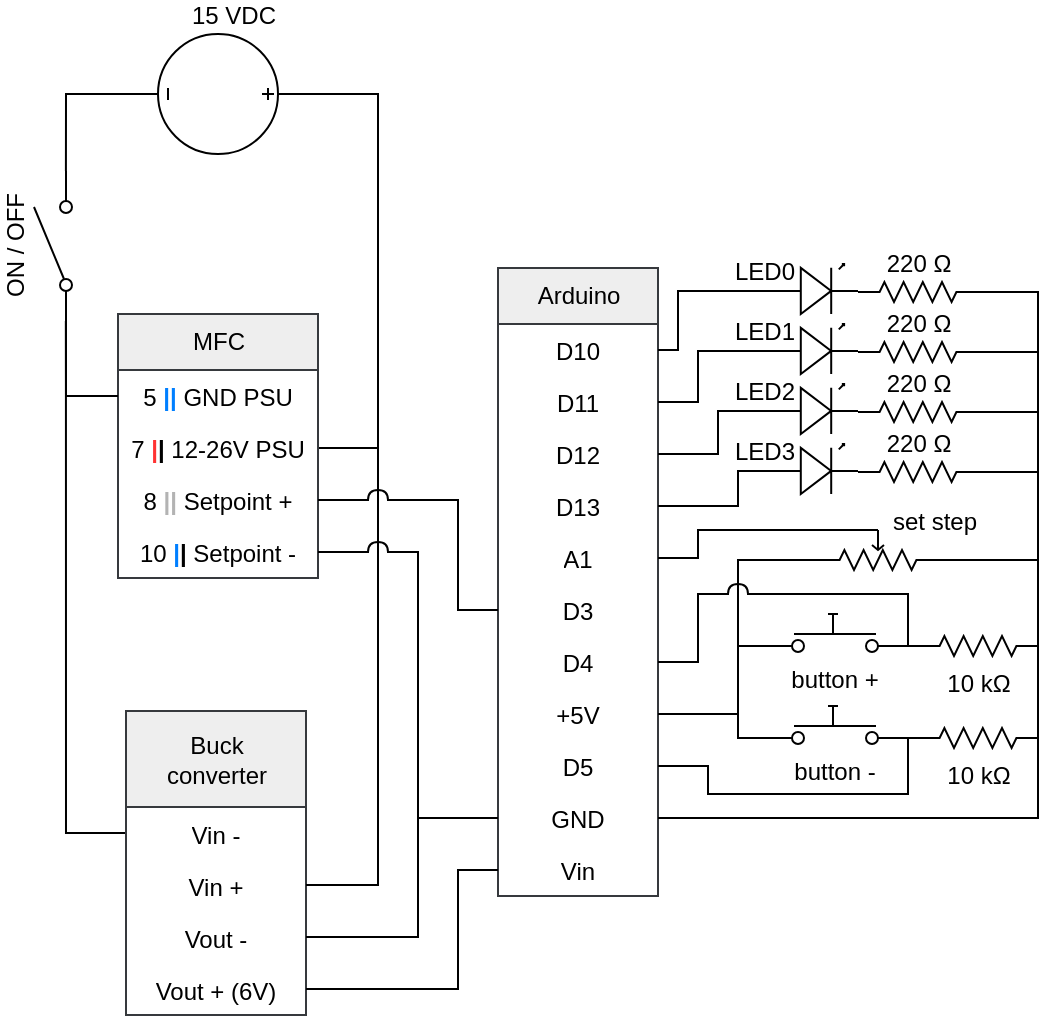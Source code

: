 <mxfile version="12.3.8" type="github" pages="1">
  <diagram id="BqVT6hTkGivtoPgYdE61" name="Page-1">
    <mxGraphModel dx="723" dy="418" grid="1" gridSize="10" guides="0" tooltips="1" connect="1" arrows="1" fold="1" page="1" pageScale="1" pageWidth="850" pageHeight="1100" math="0" shadow="0">
      <root>
        <mxCell id="0"/>
        <mxCell id="1" parent="0"/>
        <mxCell id="SCPqwIXGDRWPj_gMoPab-52" value="" style="shape=image;verticalLabelPosition=bottom;labelBackgroundColor=#ffffff;verticalAlign=top;aspect=fixed;imageAspect=0;image=https://proxy.duckduckgo.com/iu/?u=https%3A%2F%2Fd3s5r33r268y59.cloudfront.net%2F09812%2Fproducts%2Fthumbs%2F2015-01-21T07%3A08%3A34.230Z-arduino%2520nano.jpg.2560x2560_q85.jpg&amp;f=1;" parent="1" vertex="1">
          <mxGeometry x="320" y="428" width="80" height="59.81" as="geometry"/>
        </mxCell>
        <mxCell id="SCPqwIXGDRWPj_gMoPab-16" value="&lt;font face=&quot;Helvetica&quot;&gt;Arduino&lt;/font&gt;" style="swimlane;html=1;fontStyle=0;childLayout=stackLayout;horizontal=1;startSize=28;horizontalStack=0;resizeParent=1;resizeLast=0;collapsible=1;marginBottom=0;swimlaneFillColor=#ffffff;align=center;rounded=0;shadow=0;comic=0;labelBackgroundColor=none;strokeWidth=1;fontFamily=Verdana;fontSize=12;glass=0;fixDash=0;backgroundOutline=0;part=0;container=0;autosize=1;fillColor=#eeeeee;strokeColor=#36393d;" parent="1" vertex="1">
          <mxGeometry x="320" y="487" width="80" height="314" as="geometry">
            <mxRectangle x="160" y="74" width="130" height="26" as="alternateBounds"/>
          </mxGeometry>
        </mxCell>
        <mxCell id="fawrpUjnj7-Lio-ScgCo-8" value="D10" style="text;html=1;strokeColor=none;fillColor=none;spacingLeft=4;spacingRight=4;whiteSpace=wrap;overflow=hidden;rotatable=0;points=[[0,0.5],[1,0.5]];portConstraint=eastwest;align=center;" vertex="1" parent="SCPqwIXGDRWPj_gMoPab-16">
          <mxGeometry y="28" width="80" height="26" as="geometry"/>
        </mxCell>
        <mxCell id="fawrpUjnj7-Lio-ScgCo-7" value="D11" style="text;html=1;strokeColor=none;fillColor=none;spacingLeft=4;spacingRight=4;whiteSpace=wrap;overflow=hidden;rotatable=0;points=[[0,0.5],[1,0.5]];portConstraint=eastwest;align=center;" vertex="1" parent="SCPqwIXGDRWPj_gMoPab-16">
          <mxGeometry y="54" width="80" height="26" as="geometry"/>
        </mxCell>
        <mxCell id="fawrpUjnj7-Lio-ScgCo-6" value="D12" style="text;html=1;strokeColor=none;fillColor=none;spacingLeft=4;spacingRight=4;whiteSpace=wrap;overflow=hidden;rotatable=0;points=[[0,0.5],[1,0.5]];portConstraint=eastwest;align=center;" vertex="1" parent="SCPqwIXGDRWPj_gMoPab-16">
          <mxGeometry y="80" width="80" height="26" as="geometry"/>
        </mxCell>
        <mxCell id="fawrpUjnj7-Lio-ScgCo-5" value="D13" style="text;html=1;strokeColor=none;fillColor=none;spacingLeft=4;spacingRight=4;whiteSpace=wrap;overflow=hidden;rotatable=0;points=[[0,0.5],[1,0.5]];portConstraint=eastwest;align=center;" vertex="1" parent="SCPqwIXGDRWPj_gMoPab-16">
          <mxGeometry y="106" width="80" height="26" as="geometry"/>
        </mxCell>
        <mxCell id="SCPqwIXGDRWPj_gMoPab-19" value="A1" style="text;html=1;strokeColor=none;fillColor=none;spacingLeft=4;spacingRight=4;whiteSpace=wrap;overflow=hidden;rotatable=0;points=[[0,0.5],[1,0.5]];portConstraint=eastwest;align=center;" parent="SCPqwIXGDRWPj_gMoPab-16" vertex="1">
          <mxGeometry y="132" width="80" height="26" as="geometry"/>
        </mxCell>
        <mxCell id="SLRoOILE3uPo_ePLO9oY-159" value="D3" style="text;html=1;strokeColor=none;fillColor=none;spacingLeft=4;spacingRight=4;whiteSpace=wrap;overflow=hidden;rotatable=0;points=[[0,0.5],[1,0.5]];portConstraint=eastwest;align=center;" parent="SCPqwIXGDRWPj_gMoPab-16" vertex="1">
          <mxGeometry y="158" width="80" height="26" as="geometry"/>
        </mxCell>
        <mxCell id="SCPqwIXGDRWPj_gMoPab-20" value="D4" style="text;html=1;strokeColor=none;fillColor=none;spacingLeft=4;spacingRight=4;whiteSpace=wrap;overflow=hidden;rotatable=0;points=[[0,0.5],[1,0.5]];portConstraint=eastwest;align=center;" parent="SCPqwIXGDRWPj_gMoPab-16" vertex="1">
          <mxGeometry y="184" width="80" height="26" as="geometry"/>
        </mxCell>
        <mxCell id="SLRoOILE3uPo_ePLO9oY-148" value="+5V" style="text;html=1;strokeColor=none;fillColor=none;spacingLeft=4;spacingRight=4;whiteSpace=wrap;overflow=hidden;rotatable=0;points=[[0,0.5],[1,0.5]];portConstraint=eastwest;align=center;" parent="SCPqwIXGDRWPj_gMoPab-16" vertex="1">
          <mxGeometry y="210" width="80" height="26" as="geometry"/>
        </mxCell>
        <mxCell id="SCPqwIXGDRWPj_gMoPab-18" value="D5" style="text;html=1;strokeColor=none;fillColor=none;spacingLeft=4;spacingRight=4;whiteSpace=wrap;overflow=hidden;rotatable=0;points=[[0,0.5],[1,0.5]];portConstraint=eastwest;align=center;" parent="SCPqwIXGDRWPj_gMoPab-16" vertex="1">
          <mxGeometry y="236" width="80" height="26" as="geometry"/>
        </mxCell>
        <mxCell id="SCPqwIXGDRWPj_gMoPab-23" value="GND" style="text;html=1;strokeColor=none;fillColor=none;spacingLeft=4;spacingRight=4;whiteSpace=wrap;overflow=hidden;rotatable=0;points=[[0,0.5],[1,0.5]];portConstraint=eastwest;align=center;" parent="SCPqwIXGDRWPj_gMoPab-16" vertex="1">
          <mxGeometry y="262" width="80" height="26" as="geometry"/>
        </mxCell>
        <mxCell id="SCPqwIXGDRWPj_gMoPab-22" value="Vin" style="text;html=1;strokeColor=none;fillColor=none;spacingLeft=4;spacingRight=4;whiteSpace=wrap;overflow=hidden;rotatable=0;points=[[0,0.5],[1,0.5]];portConstraint=eastwest;align=center;" parent="SCPqwIXGDRWPj_gMoPab-16" vertex="1">
          <mxGeometry y="288" width="80" height="26" as="geometry"/>
        </mxCell>
        <mxCell id="SLRoOILE3uPo_ePLO9oY-115" style="edgeStyle=elbowEdgeStyle;rounded=0;orthogonalLoop=1;jettySize=auto;elbow=vertical;html=1;exitX=1;exitY=0.84;exitDx=0;exitDy=0;exitPerimeter=0;entryX=0;entryY=0.5;entryDx=0;entryDy=0;entryPerimeter=0;endArrow=none;endFill=0;" parent="1" source="gJxspR0wx9kIDRPY5j0o-5" target="gJxspR0wx9kIDRPY5j0o-11" edge="1">
          <mxGeometry relative="1" as="geometry"/>
        </mxCell>
        <mxCell id="gJxspR0wx9kIDRPY5j0o-5" value="button +" style="pointerEvents=1;verticalLabelPosition=bottom;shadow=0;dashed=0;align=center;html=1;verticalAlign=top;shape=mxgraph.electrical.electro-mechanical.push_switch_no;" parent="1" vertex="1">
          <mxGeometry x="450" y="660" width="75" height="19" as="geometry"/>
        </mxCell>
        <mxCell id="SLRoOILE3uPo_ePLO9oY-147" style="edgeStyle=elbowEdgeStyle;rounded=0;orthogonalLoop=1;jettySize=auto;html=1;exitX=1;exitY=0.84;exitDx=0;exitDy=0;exitPerimeter=0;endArrow=none;endFill=0;" parent="1" source="gJxspR0wx9kIDRPY5j0o-6" target="SLRoOILE3uPo_ePLO9oY-146" edge="1">
          <mxGeometry relative="1" as="geometry"/>
        </mxCell>
        <mxCell id="gJxspR0wx9kIDRPY5j0o-6" value="button -" style="pointerEvents=1;verticalLabelPosition=bottom;shadow=0;dashed=0;align=center;html=1;verticalAlign=top;shape=mxgraph.electrical.electro-mechanical.push_switch_no;" parent="1" vertex="1">
          <mxGeometry x="450" y="706" width="75" height="19" as="geometry"/>
        </mxCell>
        <mxCell id="SLRoOILE3uPo_ePLO9oY-30" style="edgeStyle=orthogonalEdgeStyle;rounded=0;orthogonalLoop=1;jettySize=auto;html=1;exitX=0;exitY=0.84;exitDx=0;exitDy=0;exitPerimeter=0;entryX=0;entryY=0.5;entryDx=0;entryDy=0;endArrow=none;endFill=0;" parent="1" source="gJxspR0wx9kIDRPY5j0o-9" target="SLRoOILE3uPo_ePLO9oY-20" edge="1">
          <mxGeometry relative="1" as="geometry"/>
        </mxCell>
        <mxCell id="gJxspR0wx9kIDRPY5j0o-9" value="&lt;div&gt;ON / OFF&lt;/div&gt;" style="pointerEvents=1;verticalLabelPosition=top;shadow=0;dashed=0;align=center;html=1;verticalAlign=bottom;shape=mxgraph.electrical.electro-mechanical.simple_switch;rotation=-90;labelPosition=center;" parent="1" vertex="1">
          <mxGeometry x="60" y="466.5" width="75" height="19" as="geometry"/>
        </mxCell>
        <mxCell id="SLRoOILE3uPo_ePLO9oY-116" style="edgeStyle=elbowEdgeStyle;rounded=0;orthogonalLoop=1;jettySize=auto;elbow=vertical;html=1;exitX=1;exitY=0.5;exitDx=0;exitDy=0;exitPerimeter=0;entryX=1;entryY=0.5;entryDx=0;entryDy=0;entryPerimeter=0;endArrow=none;endFill=0;" parent="1" source="gJxspR0wx9kIDRPY5j0o-11" target="SLRoOILE3uPo_ePLO9oY-146" edge="1">
          <mxGeometry relative="1" as="geometry">
            <mxPoint x="620.143" y="749.952" as="targetPoint"/>
          </mxGeometry>
        </mxCell>
        <mxCell id="gJxspR0wx9kIDRPY5j0o-11" value="10 kΩ" style="pointerEvents=1;verticalLabelPosition=bottom;shadow=0;dashed=0;align=center;html=1;verticalAlign=top;shape=mxgraph.electrical.resistors.resistor_2;" parent="1" vertex="1">
          <mxGeometry x="530" y="671" width="60" height="10" as="geometry"/>
        </mxCell>
        <mxCell id="gJxspR0wx9kIDRPY5j0o-21" style="edgeStyle=orthogonalEdgeStyle;orthogonalLoop=1;jettySize=auto;html=1;exitX=1;exitY=0.5;exitDx=0;exitDy=0;entryX=0.5;entryY=0;entryDx=0;entryDy=0;entryPerimeter=0;rounded=0;endArrow=none;endFill=0;" parent="1" source="SLRoOILE3uPo_ePLO9oY-4" target="gJxspR0wx9kIDRPY5j0o-19" edge="1">
          <mxGeometry relative="1" as="geometry">
            <mxPoint x="163" y="360" as="sourcePoint"/>
            <Array as="points">
              <mxPoint x="260" y="577"/>
              <mxPoint x="260" y="400"/>
            </Array>
          </mxGeometry>
        </mxCell>
        <mxCell id="SLRoOILE3uPo_ePLO9oY-14" style="edgeStyle=orthogonalEdgeStyle;rounded=0;orthogonalLoop=1;jettySize=auto;html=1;exitX=0.5;exitY=1;exitDx=0;exitDy=0;exitPerimeter=0;endArrow=none;endFill=0;entryX=1;entryY=0.84;entryDx=0;entryDy=0;entryPerimeter=0;" parent="1" source="gJxspR0wx9kIDRPY5j0o-19" target="gJxspR0wx9kIDRPY5j0o-9" edge="1">
          <mxGeometry relative="1" as="geometry">
            <mxPoint x="110" y="380" as="targetPoint"/>
            <Array as="points">
              <mxPoint x="104" y="400"/>
            </Array>
          </mxGeometry>
        </mxCell>
        <mxCell id="SLRoOILE3uPo_ePLO9oY-100" style="edgeStyle=elbowEdgeStyle;rounded=0;orthogonalLoop=1;jettySize=auto;html=1;exitX=0.5;exitY=0;exitDx=0;exitDy=0;exitPerimeter=0;entryX=0.5;entryY=0;entryDx=0;entryDy=0;endArrow=none;endFill=0;" parent="1" source="gJxspR0wx9kIDRPY5j0o-19" target="SLRoOILE3uPo_ePLO9oY-98" edge="1">
          <mxGeometry relative="1" as="geometry">
            <Array as="points">
              <mxPoint x="260" y="490"/>
            </Array>
          </mxGeometry>
        </mxCell>
        <mxCell id="gJxspR0wx9kIDRPY5j0o-19" value="&lt;div&gt;15 VDC&lt;/div&gt;" style="pointerEvents=1;verticalLabelPosition=middle;shadow=0;dashed=0;align=right;html=1;verticalAlign=bottom;shape=mxgraph.electrical.signal_sources.dc_source_3;rotation=90;labelPosition=left;horizontal=0;textDirection=ltr;" parent="1" vertex="1">
          <mxGeometry x="150" y="370" width="60" height="60" as="geometry"/>
        </mxCell>
        <mxCell id="SLRoOILE3uPo_ePLO9oY-1" value="" style="shape=image;verticalLabelPosition=bottom;labelBackgroundColor=#ffffff;verticalAlign=top;aspect=fixed;imageAspect=0;image=https://cdn.shopify.com/s/files/1/1042/6130/products/57_50727626-d12a-45bc-b952-8a560fb25162_1024x1024@2x.jpg?v=1524782134;" parent="1" vertex="1">
          <mxGeometry x="135" y="446" width="90" height="60" as="geometry"/>
        </mxCell>
        <mxCell id="SLRoOILE3uPo_ePLO9oY-2" value="&lt;font face=&quot;Helvetica&quot;&gt;MFC&lt;/font&gt;" style="swimlane;html=1;fontStyle=0;childLayout=stackLayout;horizontal=1;startSize=28;fillColor=#eeeeee;horizontalStack=0;resizeParent=1;resizeLast=0;collapsible=1;marginBottom=0;swimlaneFillColor=#ffffff;align=center;rounded=0;shadow=0;comic=0;labelBackgroundColor=none;strokeColor=#36393d;strokeWidth=1;fontFamily=Verdana;fontSize=12;glass=0;fixDash=0;backgroundOutline=0;part=0;container=0;autosize=1;" parent="1" vertex="1">
          <mxGeometry x="130" y="510" width="100" height="132" as="geometry">
            <mxRectangle x="160" y="74" width="130" height="26" as="alternateBounds"/>
          </mxGeometry>
        </mxCell>
        <mxCell id="SLRoOILE3uPo_ePLO9oY-3" value="5 &lt;b&gt;&lt;font color=&quot;#007FFF&quot;&gt;|&lt;/font&gt;&lt;/b&gt;&lt;b&gt;&lt;font color=&quot;#007FFF&quot;&gt;|&lt;/font&gt;&lt;/b&gt; GND PSU" style="text;html=1;strokeColor=none;fillColor=none;spacingLeft=4;spacingRight=4;whiteSpace=wrap;overflow=hidden;rotatable=0;points=[[0,0.5],[1,0.5]];portConstraint=eastwest;align=center;" parent="SLRoOILE3uPo_ePLO9oY-2" vertex="1">
          <mxGeometry y="28" width="100" height="26" as="geometry"/>
        </mxCell>
        <mxCell id="SLRoOILE3uPo_ePLO9oY-4" value="7 &lt;font color=&quot;#FF3333&quot;&gt;&lt;b&gt;|&lt;/b&gt;&lt;/font&gt;&lt;b&gt;|&lt;/b&gt; 12-26V PSU" style="text;html=1;strokeColor=none;fillColor=none;spacingLeft=4;spacingRight=4;whiteSpace=wrap;overflow=hidden;rotatable=0;points=[[0,0.5],[1,0.5]];portConstraint=eastwest;align=center;" parent="SLRoOILE3uPo_ePLO9oY-2" vertex="1">
          <mxGeometry y="54" width="100" height="26" as="geometry"/>
        </mxCell>
        <mxCell id="SLRoOILE3uPo_ePLO9oY-5" value="8 &lt;font color=&quot;#B3B3B3&quot;&gt;&lt;span style=&quot;background-color: transparent&quot;&gt;&lt;b&gt;|&lt;/b&gt;&lt;b&gt;|&lt;/b&gt;&lt;/span&gt;&lt;/font&gt; Setpoint +" style="text;html=1;strokeColor=none;fillColor=none;spacingLeft=4;spacingRight=4;whiteSpace=wrap;overflow=hidden;rotatable=0;points=[[0,0.5],[1,0.5]];portConstraint=eastwest;align=center;" parent="SLRoOILE3uPo_ePLO9oY-2" vertex="1">
          <mxGeometry y="80" width="100" height="26" as="geometry"/>
        </mxCell>
        <mxCell id="SLRoOILE3uPo_ePLO9oY-6" value="10 &lt;font color=&quot;#B3B3B3&quot;&gt;&lt;span style=&quot;background-color: transparent&quot;&gt;&lt;font color=&quot;#007FFF&quot;&gt;&lt;b&gt;|&lt;/b&gt;&lt;/font&gt;&lt;font color=&quot;#000000&quot;&gt;&lt;b&gt;|&lt;/b&gt;&lt;/font&gt;&lt;/span&gt;&lt;/font&gt; Setpoint -" style="text;html=1;strokeColor=none;fillColor=none;spacingLeft=4;spacingRight=4;whiteSpace=wrap;overflow=hidden;rotatable=0;points=[[0,0.5],[1,0.5]];portConstraint=eastwest;align=center;" parent="SLRoOILE3uPo_ePLO9oY-2" vertex="1">
          <mxGeometry y="106" width="100" height="26" as="geometry"/>
        </mxCell>
        <mxCell id="SLRoOILE3uPo_ePLO9oY-13" style="edgeStyle=orthogonalEdgeStyle;rounded=0;orthogonalLoop=1;jettySize=auto;html=1;exitX=0;exitY=0.5;exitDx=0;exitDy=0;entryX=0;entryY=0.84;entryDx=0;entryDy=0;entryPerimeter=0;endArrow=none;endFill=0;" parent="1" source="SLRoOILE3uPo_ePLO9oY-3" target="gJxspR0wx9kIDRPY5j0o-9" edge="1">
          <mxGeometry relative="1" as="geometry"/>
        </mxCell>
        <mxCell id="SLRoOILE3uPo_ePLO9oY-17" value="" style="shape=image;verticalLabelPosition=bottom;labelBackgroundColor=#ffffff;verticalAlign=top;aspect=fixed;imageAspect=0;image=https://makeradvisor.com/wp-content/uploads/2017/10/im1307-step-down-buck-converter.jpg;" parent="1" vertex="1">
          <mxGeometry x="152" y="650" width="64" height="64" as="geometry"/>
        </mxCell>
        <mxCell id="SLRoOILE3uPo_ePLO9oY-18" value="&lt;div&gt;&lt;font face=&quot;Helvetica&quot;&gt;Buck&lt;/font&gt;&lt;/div&gt;&lt;div&gt;&lt;font face=&quot;Helvetica&quot;&gt;converter&lt;/font&gt;&lt;/div&gt;" style="swimlane;html=1;fontStyle=0;childLayout=stackLayout;horizontal=1;startSize=48;fillColor=#eeeeee;horizontalStack=0;resizeParent=1;resizeLast=0;collapsible=1;marginBottom=0;swimlaneFillColor=#ffffff;align=center;rounded=0;shadow=0;comic=0;labelBackgroundColor=none;strokeColor=#36393d;strokeWidth=1;fontFamily=Verdana;fontSize=12;glass=0;fixDash=0;backgroundOutline=0;part=0;container=0;autosize=1;" parent="1" vertex="1">
          <mxGeometry x="134" y="708.5" width="90" height="152" as="geometry">
            <mxRectangle x="160" y="74" width="130" height="26" as="alternateBounds"/>
          </mxGeometry>
        </mxCell>
        <mxCell id="SLRoOILE3uPo_ePLO9oY-20" value="Vin -" style="text;html=1;strokeColor=none;fillColor=none;spacingLeft=4;spacingRight=4;whiteSpace=wrap;overflow=hidden;rotatable=0;points=[[0,0.5],[1,0.5]];portConstraint=eastwest;align=center;" parent="SLRoOILE3uPo_ePLO9oY-18" vertex="1">
          <mxGeometry y="48" width="90" height="26" as="geometry"/>
        </mxCell>
        <mxCell id="SLRoOILE3uPo_ePLO9oY-19" value="Vin +" style="text;html=1;strokeColor=none;fillColor=none;spacingLeft=4;spacingRight=4;whiteSpace=wrap;overflow=hidden;rotatable=0;points=[[0,0.5],[1,0.5]];portConstraint=eastwest;align=center;" parent="SLRoOILE3uPo_ePLO9oY-18" vertex="1">
          <mxGeometry y="74" width="90" height="26" as="geometry"/>
        </mxCell>
        <mxCell id="SLRoOILE3uPo_ePLO9oY-22" value="Vout -" style="text;html=1;strokeColor=none;fillColor=none;spacingLeft=4;spacingRight=4;whiteSpace=wrap;overflow=hidden;rotatable=0;points=[[0,0.5],[1,0.5]];portConstraint=eastwest;align=center;" parent="SLRoOILE3uPo_ePLO9oY-18" vertex="1">
          <mxGeometry y="100" width="90" height="26" as="geometry"/>
        </mxCell>
        <mxCell id="SLRoOILE3uPo_ePLO9oY-21" value="Vout + (6V)" style="text;html=1;strokeColor=none;fillColor=none;spacingLeft=4;spacingRight=4;whiteSpace=wrap;overflow=hidden;rotatable=0;points=[[0,0.5],[1,0.5]];portConstraint=eastwest;align=center;" parent="SLRoOILE3uPo_ePLO9oY-18" vertex="1">
          <mxGeometry y="126" width="90" height="26" as="geometry"/>
        </mxCell>
        <mxCell id="SLRoOILE3uPo_ePLO9oY-33" style="edgeStyle=orthogonalEdgeStyle;rounded=0;orthogonalLoop=1;jettySize=auto;html=1;exitX=1;exitY=0.5;exitDx=0;exitDy=0;entryX=0;entryY=0.5;entryDx=0;entryDy=0;endArrow=none;endFill=0;" parent="1" source="SLRoOILE3uPo_ePLO9oY-21" target="SCPqwIXGDRWPj_gMoPab-22" edge="1">
          <mxGeometry relative="1" as="geometry">
            <Array as="points">
              <mxPoint x="300" y="848"/>
              <mxPoint x="300" y="788"/>
            </Array>
          </mxGeometry>
        </mxCell>
        <mxCell id="SLRoOILE3uPo_ePLO9oY-34" style="edgeStyle=orthogonalEdgeStyle;rounded=0;orthogonalLoop=1;jettySize=auto;html=1;exitX=1;exitY=0.5;exitDx=0;exitDy=0;entryX=0;entryY=0.5;entryDx=0;entryDy=0;endArrow=none;endFill=0;" parent="1" source="SLRoOILE3uPo_ePLO9oY-22" target="SCPqwIXGDRWPj_gMoPab-23" edge="1">
          <mxGeometry relative="1" as="geometry">
            <Array as="points">
              <mxPoint x="280" y="822"/>
              <mxPoint x="280" y="762"/>
            </Array>
          </mxGeometry>
        </mxCell>
        <mxCell id="SLRoOILE3uPo_ePLO9oY-91" style="edgeStyle=elbowEdgeStyle;rounded=0;orthogonalLoop=1;jettySize=auto;html=1;exitX=1;exitY=0.5;exitDx=0;exitDy=0;entryX=0;entryY=0.5;entryDx=0;entryDy=0;endArrow=none;endFill=0;" parent="1" source="SLRoOILE3uPo_ePLO9oY-88" target="SCPqwIXGDRWPj_gMoPab-23" edge="1">
          <mxGeometry relative="1" as="geometry">
            <Array as="points">
              <mxPoint x="280" y="690"/>
              <mxPoint x="280" y="700"/>
              <mxPoint x="280" y="770"/>
            </Array>
          </mxGeometry>
        </mxCell>
        <mxCell id="SLRoOILE3uPo_ePLO9oY-88" value="" style="shape=stencil(tZXbbsMgDIafhtuJg6JeT2x7D5qwBbWFjNDT28+QZBs0dKNKpCiS7fjzD9gEMd63opOI4haxF0QpwRjeYJ8TW/SdrN3gPAmrxHYvh0jvrNnJs2rcyFC6lVY5H2WvCD/DN/5hvDZaA0QZ3UeRX3GACaUhF18G2Fj+Glkd8A/SSTuKDN63/zOfqhWoZA2lMXPSvazShaixVrLKSS1DJQ8yGQdProkZ34p692HNUTezSqyfn/t9nQ5dMpQzajI1GX83Vt4R0wk/rTeBKXwwJ/mjtUqOdlZODNgrnQfk08OaMtrgrgo3TS6zaEmxoKp0QbQqzf88isbnkxhwockOJfErjeyCCpukwmTnKhTvwXeX/r0JjxxryLnp4uAd/lnB8QU=);whiteSpace=wrap;html=1;aspect=fixed;" parent="1" vertex="1">
          <mxGeometry x="250" y="619" width="20" height="20" as="geometry"/>
        </mxCell>
        <mxCell id="SLRoOILE3uPo_ePLO9oY-90" style="edgeStyle=elbowEdgeStyle;rounded=0;orthogonalLoop=1;jettySize=auto;html=1;exitX=1;exitY=0.5;exitDx=0;exitDy=0;entryX=0;entryY=0.5;entryDx=0;entryDy=0;endArrow=none;endFill=0;" parent="1" source="SLRoOILE3uPo_ePLO9oY-6" target="SLRoOILE3uPo_ePLO9oY-88" edge="1">
          <mxGeometry relative="1" as="geometry">
            <Array as="points">
              <mxPoint x="240" y="630"/>
              <mxPoint x="250" y="630"/>
            </Array>
          </mxGeometry>
        </mxCell>
        <mxCell id="SLRoOILE3uPo_ePLO9oY-93" style="edgeStyle=elbowEdgeStyle;rounded=0;orthogonalLoop=1;jettySize=auto;html=1;exitX=1;exitY=0.5;exitDx=0;exitDy=0;entryX=0.5;entryY=1;entryDx=0;entryDy=0;endArrow=none;endFill=0;" parent="1" source="SLRoOILE3uPo_ePLO9oY-19" target="SLRoOILE3uPo_ePLO9oY-88" edge="1">
          <mxGeometry relative="1" as="geometry">
            <Array as="points">
              <mxPoint x="260" y="750"/>
              <mxPoint x="250" y="720"/>
            </Array>
          </mxGeometry>
        </mxCell>
        <mxCell id="SLRoOILE3uPo_ePLO9oY-101" style="edgeStyle=elbowEdgeStyle;rounded=0;orthogonalLoop=1;jettySize=auto;html=1;exitX=0.5;exitY=1;exitDx=0;exitDy=0;entryX=0.5;entryY=0;entryDx=0;entryDy=0;endArrow=none;endFill=0;" parent="1" source="SLRoOILE3uPo_ePLO9oY-98" target="SLRoOILE3uPo_ePLO9oY-88" edge="1">
          <mxGeometry relative="1" as="geometry"/>
        </mxCell>
        <mxCell id="SLRoOILE3uPo_ePLO9oY-102" style="edgeStyle=elbowEdgeStyle;rounded=0;orthogonalLoop=1;jettySize=auto;html=1;exitX=1;exitY=0.5;exitDx=0;exitDy=0;entryX=0;entryY=0.5;entryDx=0;entryDy=0;endArrow=none;endFill=0;" parent="1" source="SLRoOILE3uPo_ePLO9oY-98" target="SLRoOILE3uPo_ePLO9oY-159" edge="1">
          <mxGeometry relative="1" as="geometry">
            <Array as="points">
              <mxPoint x="300" y="670"/>
            </Array>
          </mxGeometry>
        </mxCell>
        <mxCell id="SLRoOILE3uPo_ePLO9oY-103" style="edgeStyle=elbowEdgeStyle;rounded=0;orthogonalLoop=1;jettySize=auto;html=1;entryX=1;entryY=0.5;entryDx=0;entryDy=0;endArrow=none;endFill=0;" parent="1" source="SLRoOILE3uPo_ePLO9oY-98" target="SLRoOILE3uPo_ePLO9oY-5" edge="1">
          <mxGeometry relative="1" as="geometry"/>
        </mxCell>
        <mxCell id="SLRoOILE3uPo_ePLO9oY-98" value="" style="shape=stencil(tZXbbsMgDIafhtuJg6JeT2x7D5qwBbWFjNDT28+QZBs0dKNKpCiS7fjzD9gEMd63opOI4haxF0QpwRjeYJ8TW/SdrN3gPAmrxHYvh0jvrNnJs2rcyFC6lVY5H2WvCD/DN/5hvDZaA0QZ3UeRX3GACaUhF18G2Fj+Glkd8A/SSTuKDN63/zOfqhWoZA2lMXPSvazShaixVrLKSS1DJQ8yGQdProkZ34p692HNUTezSqyfn/t9nQ5dMpQzajI1GX83Vt4R0wk/rTeBKXwwJ/mjtUqOdlZODNgrnQfk08OaMtrgrgo3TS6zaEmxoKp0QbQqzf88isbnkxhwockOJfErjeyCCpukwmTnKhTvwXeX/r0JjxxryLnp4uAd/lnB8QU=);whiteSpace=wrap;html=1;aspect=fixed;" parent="1" vertex="1">
          <mxGeometry x="250" y="593" width="20" height="20" as="geometry"/>
        </mxCell>
        <mxCell id="SLRoOILE3uPo_ePLO9oY-130" style="edgeStyle=elbowEdgeStyle;rounded=0;orthogonalLoop=1;jettySize=auto;html=1;exitX=1;exitY=0.5;exitDx=0;exitDy=0;endArrow=none;endFill=0;entryX=0;entryY=0.5;entryDx=0;entryDy=0;" parent="1" source="SCPqwIXGDRWPj_gMoPab-20" target="SLRoOILE3uPo_ePLO9oY-153" edge="1">
          <mxGeometry relative="1" as="geometry">
            <mxPoint x="440" y="640" as="targetPoint"/>
            <Array as="points">
              <mxPoint x="420" y="670"/>
              <mxPoint x="430" y="650"/>
              <mxPoint x="420" y="640"/>
            </Array>
          </mxGeometry>
        </mxCell>
        <mxCell id="SLRoOILE3uPo_ePLO9oY-146" value="10 kΩ" style="pointerEvents=1;verticalLabelPosition=bottom;shadow=0;dashed=0;align=center;html=1;verticalAlign=top;shape=mxgraph.electrical.resistors.resistor_2;" parent="1" vertex="1">
          <mxGeometry x="530" y="717" width="60" height="10" as="geometry"/>
        </mxCell>
        <mxCell id="SLRoOILE3uPo_ePLO9oY-152" style="edgeStyle=elbowEdgeStyle;rounded=0;orthogonalLoop=1;jettySize=auto;html=1;exitX=0.5;exitY=1;exitDx=0;exitDy=0;exitPerimeter=0;entryX=1;entryY=0.5;entryDx=0;entryDy=0;endArrow=none;endFill=0;" parent="1" source="SLRoOILE3uPo_ePLO9oY-151" target="SCPqwIXGDRWPj_gMoPab-19" edge="1">
          <mxGeometry relative="1" as="geometry">
            <Array as="points">
              <mxPoint x="420" y="623"/>
              <mxPoint x="430" y="610"/>
              <mxPoint x="410" y="610"/>
            </Array>
          </mxGeometry>
        </mxCell>
        <mxCell id="SLRoOILE3uPo_ePLO9oY-158" style="edgeStyle=elbowEdgeStyle;rounded=0;orthogonalLoop=1;jettySize=auto;html=1;exitX=0;exitY=0.25;exitDx=0;exitDy=0;exitPerimeter=0;entryX=1;entryY=0.5;entryDx=0;entryDy=0;entryPerimeter=0;endArrow=none;endFill=0;" parent="1" source="SLRoOILE3uPo_ePLO9oY-151" target="gJxspR0wx9kIDRPY5j0o-11" edge="1">
          <mxGeometry relative="1" as="geometry">
            <Array as="points">
              <mxPoint x="590" y="620"/>
            </Array>
          </mxGeometry>
        </mxCell>
        <mxCell id="SLRoOILE3uPo_ePLO9oY-151" value="" style="pointerEvents=1;verticalLabelPosition=bottom;shadow=0;dashed=0;align=center;html=1;verticalAlign=top;shape=mxgraph.electrical.resistors.potentiometer_2;rotation=-180;" parent="1" vertex="1">
          <mxGeometry x="480" y="618" width="60" height="20" as="geometry"/>
        </mxCell>
        <mxCell id="SLRoOILE3uPo_ePLO9oY-157" style="edgeStyle=elbowEdgeStyle;rounded=0;orthogonalLoop=1;jettySize=auto;html=1;exitX=0.5;exitY=0;exitDx=0;exitDy=0;entryX=1;entryY=0.25;entryDx=0;entryDy=0;entryPerimeter=0;endArrow=none;endFill=0;" parent="1" source="SLRoOILE3uPo_ePLO9oY-153" target="SLRoOILE3uPo_ePLO9oY-151" edge="1">
          <mxGeometry relative="1" as="geometry">
            <Array as="points">
              <mxPoint x="440" y="623"/>
              <mxPoint x="440" y="605"/>
            </Array>
          </mxGeometry>
        </mxCell>
        <mxCell id="fawrpUjnj7-Lio-ScgCo-39" style="edgeStyle=orthogonalEdgeStyle;rounded=0;orthogonalLoop=1;jettySize=auto;html=1;exitX=1;exitY=0.5;exitDx=0;exitDy=0;entryX=1;entryY=0.84;entryDx=0;entryDy=0;entryPerimeter=0;endArrow=none;endFill=0;" edge="1" parent="1" source="SLRoOILE3uPo_ePLO9oY-153" target="gJxspR0wx9kIDRPY5j0o-5">
          <mxGeometry relative="1" as="geometry">
            <Array as="points">
              <mxPoint x="525" y="650"/>
            </Array>
          </mxGeometry>
        </mxCell>
        <mxCell id="SLRoOILE3uPo_ePLO9oY-153" value="" style="shape=stencil(tZXbbsMgDIafhtuJg6JeT2x7D5qwBbWFjNDT28+QZBs0dKNKpCiS7fjzD9gEMd63opOI4haxF0QpwRjeYJ8TW/SdrN3gPAmrxHYvh0jvrNnJs2rcyFC6lVY5H2WvCD/DN/5hvDZaA0QZ3UeRX3GACaUhF18G2Fj+Glkd8A/SSTuKDN63/zOfqhWoZA2lMXPSvazShaixVrLKSS1DJQ8yGQdProkZ34p692HNUTezSqyfn/t9nQ5dMpQzajI1GX83Vt4R0wk/rTeBKXwwJ/mjtUqOdlZODNgrnQfk08OaMtrgrgo3TS6zaEmxoKp0QbQqzf88isbnkxhwockOJfErjeyCCpukwmTnKhTvwXeX/r0JjxxryLnp4uAd/lnB8QU=);whiteSpace=wrap;html=1;aspect=fixed;" parent="1" vertex="1">
          <mxGeometry x="430" y="640" width="20" height="20" as="geometry"/>
        </mxCell>
        <mxCell id="SLRoOILE3uPo_ePLO9oY-160" value="set step" style="text;html=1;align=center;verticalAlign=middle;resizable=0;points=[];;autosize=1;" parent="1" vertex="1">
          <mxGeometry x="508" y="604" width="60" height="20" as="geometry"/>
        </mxCell>
        <mxCell id="fawrpUjnj7-Lio-ScgCo-9" style="edgeStyle=orthogonalEdgeStyle;rounded=0;orthogonalLoop=1;jettySize=auto;html=1;exitX=1;exitY=0.54;exitDx=0;exitDy=0;exitPerimeter=0;entryX=0;entryY=0.5;entryDx=0;entryDy=0;entryPerimeter=0;endArrow=none;endFill=0;" edge="1" parent="1" source="fawrpUjnj7-Lio-ScgCo-1" target="fawrpUjnj7-Lio-ScgCo-2">
          <mxGeometry relative="1" as="geometry"/>
        </mxCell>
        <mxCell id="fawrpUjnj7-Lio-ScgCo-1" value="" style="verticalLabelPosition=bottom;shadow=0;dashed=0;align=center;html=1;verticalAlign=top;shape=mxgraph.electrical.opto_electronics.led_1;pointerEvents=1;aspect=fixed;" vertex="1" parent="1">
          <mxGeometry x="460" y="575" width="38" height="25" as="geometry"/>
        </mxCell>
        <mxCell id="fawrpUjnj7-Lio-ScgCo-26" style="edgeStyle=orthogonalEdgeStyle;rounded=0;orthogonalLoop=1;jettySize=auto;html=1;exitX=1;exitY=0.5;exitDx=0;exitDy=0;exitPerimeter=0;entryX=0;entryY=0.25;entryDx=0;entryDy=0;entryPerimeter=0;endArrow=none;endFill=0;" edge="1" parent="1" source="fawrpUjnj7-Lio-ScgCo-2" target="SLRoOILE3uPo_ePLO9oY-151">
          <mxGeometry relative="1" as="geometry">
            <Array as="points">
              <mxPoint x="590" y="589"/>
              <mxPoint x="590" y="633"/>
            </Array>
          </mxGeometry>
        </mxCell>
        <mxCell id="fawrpUjnj7-Lio-ScgCo-2" value="220 Ω" style="pointerEvents=1;verticalLabelPosition=top;shadow=0;dashed=0;align=center;html=1;verticalAlign=bottom;shape=mxgraph.electrical.resistors.resistor_2;rotation=0;labelPosition=center;" vertex="1" parent="1">
          <mxGeometry x="500" y="584" width="60" height="10" as="geometry"/>
        </mxCell>
        <mxCell id="fawrpUjnj7-Lio-ScgCo-10" style="edgeStyle=orthogonalEdgeStyle;rounded=0;orthogonalLoop=1;jettySize=auto;html=1;exitX=1;exitY=0.54;exitDx=0;exitDy=0;exitPerimeter=0;entryX=0;entryY=0.5;entryDx=0;entryDy=0;entryPerimeter=0;endArrow=none;endFill=0;" edge="1" parent="1" source="fawrpUjnj7-Lio-ScgCo-11" target="fawrpUjnj7-Lio-ScgCo-12">
          <mxGeometry relative="1" as="geometry"/>
        </mxCell>
        <mxCell id="fawrpUjnj7-Lio-ScgCo-11" value="" style="verticalLabelPosition=bottom;shadow=0;dashed=0;align=center;html=1;verticalAlign=top;shape=mxgraph.electrical.opto_electronics.led_1;pointerEvents=1;aspect=fixed;" vertex="1" parent="1">
          <mxGeometry x="460" y="545" width="38" height="25" as="geometry"/>
        </mxCell>
        <mxCell id="fawrpUjnj7-Lio-ScgCo-25" style="edgeStyle=orthogonalEdgeStyle;rounded=0;orthogonalLoop=1;jettySize=auto;html=1;exitX=1;exitY=0.5;exitDx=0;exitDy=0;exitPerimeter=0;entryX=0;entryY=0.25;entryDx=0;entryDy=0;entryPerimeter=0;endArrow=none;endFill=0;" edge="1" parent="1" source="fawrpUjnj7-Lio-ScgCo-12" target="SLRoOILE3uPo_ePLO9oY-151">
          <mxGeometry relative="1" as="geometry">
            <Array as="points">
              <mxPoint x="590" y="559"/>
              <mxPoint x="590" y="633"/>
            </Array>
          </mxGeometry>
        </mxCell>
        <mxCell id="fawrpUjnj7-Lio-ScgCo-12" value="220 Ω" style="pointerEvents=1;verticalLabelPosition=top;shadow=0;dashed=0;align=center;html=1;verticalAlign=bottom;shape=mxgraph.electrical.resistors.resistor_2;rotation=0;labelPosition=center;" vertex="1" parent="1">
          <mxGeometry x="500" y="554" width="60" height="10" as="geometry"/>
        </mxCell>
        <mxCell id="fawrpUjnj7-Lio-ScgCo-13" style="edgeStyle=orthogonalEdgeStyle;rounded=0;orthogonalLoop=1;jettySize=auto;html=1;exitX=1;exitY=0.54;exitDx=0;exitDy=0;exitPerimeter=0;entryX=0;entryY=0.5;entryDx=0;entryDy=0;entryPerimeter=0;endArrow=none;endFill=0;" edge="1" parent="1" source="fawrpUjnj7-Lio-ScgCo-14" target="fawrpUjnj7-Lio-ScgCo-15">
          <mxGeometry relative="1" as="geometry"/>
        </mxCell>
        <mxCell id="fawrpUjnj7-Lio-ScgCo-14" value="" style="verticalLabelPosition=bottom;shadow=0;dashed=0;align=center;html=1;verticalAlign=top;shape=mxgraph.electrical.opto_electronics.led_1;pointerEvents=1;aspect=fixed;" vertex="1" parent="1">
          <mxGeometry x="460" y="515" width="38" height="25" as="geometry"/>
        </mxCell>
        <mxCell id="fawrpUjnj7-Lio-ScgCo-24" style="edgeStyle=orthogonalEdgeStyle;rounded=0;orthogonalLoop=1;jettySize=auto;html=1;exitX=1;exitY=0.5;exitDx=0;exitDy=0;exitPerimeter=0;entryX=0;entryY=0.25;entryDx=0;entryDy=0;entryPerimeter=0;endArrow=none;endFill=0;" edge="1" parent="1" source="fawrpUjnj7-Lio-ScgCo-15" target="SLRoOILE3uPo_ePLO9oY-151">
          <mxGeometry relative="1" as="geometry">
            <Array as="points">
              <mxPoint x="590" y="529"/>
              <mxPoint x="590" y="633"/>
            </Array>
          </mxGeometry>
        </mxCell>
        <mxCell id="fawrpUjnj7-Lio-ScgCo-15" value="220 Ω" style="pointerEvents=1;verticalLabelPosition=top;shadow=0;dashed=0;align=center;html=1;verticalAlign=bottom;shape=mxgraph.electrical.resistors.resistor_2;rotation=0;labelPosition=center;" vertex="1" parent="1">
          <mxGeometry x="500" y="524" width="60" height="10" as="geometry"/>
        </mxCell>
        <mxCell id="fawrpUjnj7-Lio-ScgCo-16" style="edgeStyle=orthogonalEdgeStyle;rounded=0;orthogonalLoop=1;jettySize=auto;html=1;exitX=1;exitY=0.54;exitDx=0;exitDy=0;exitPerimeter=0;entryX=0;entryY=0.5;entryDx=0;entryDy=0;entryPerimeter=0;endArrow=none;endFill=0;" edge="1" parent="1" source="fawrpUjnj7-Lio-ScgCo-17" target="fawrpUjnj7-Lio-ScgCo-18">
          <mxGeometry relative="1" as="geometry"/>
        </mxCell>
        <mxCell id="fawrpUjnj7-Lio-ScgCo-17" value="" style="verticalLabelPosition=bottom;shadow=0;dashed=0;align=center;html=1;verticalAlign=top;shape=mxgraph.electrical.opto_electronics.led_1;pointerEvents=1;aspect=fixed;" vertex="1" parent="1">
          <mxGeometry x="460" y="485" width="38" height="25" as="geometry"/>
        </mxCell>
        <mxCell id="fawrpUjnj7-Lio-ScgCo-23" style="edgeStyle=orthogonalEdgeStyle;rounded=0;orthogonalLoop=1;jettySize=auto;html=1;exitX=1;exitY=0.5;exitDx=0;exitDy=0;exitPerimeter=0;entryX=0;entryY=0.25;entryDx=0;entryDy=0;entryPerimeter=0;endArrow=none;endFill=0;" edge="1" parent="1" source="fawrpUjnj7-Lio-ScgCo-18" target="SLRoOILE3uPo_ePLO9oY-151">
          <mxGeometry relative="1" as="geometry">
            <Array as="points">
              <mxPoint x="590" y="499"/>
              <mxPoint x="590" y="633"/>
            </Array>
          </mxGeometry>
        </mxCell>
        <mxCell id="fawrpUjnj7-Lio-ScgCo-18" value="220 Ω" style="pointerEvents=1;verticalLabelPosition=top;shadow=0;dashed=0;align=center;html=1;verticalAlign=bottom;shape=mxgraph.electrical.resistors.resistor_2;rotation=0;labelPosition=center;" vertex="1" parent="1">
          <mxGeometry x="500" y="494" width="60" height="10" as="geometry"/>
        </mxCell>
        <mxCell id="fawrpUjnj7-Lio-ScgCo-19" style="edgeStyle=orthogonalEdgeStyle;rounded=0;orthogonalLoop=1;jettySize=auto;html=1;exitX=1;exitY=0.5;exitDx=0;exitDy=0;entryX=0;entryY=0.54;entryDx=0;entryDy=0;entryPerimeter=0;endArrow=none;endFill=0;" edge="1" parent="1" source="fawrpUjnj7-Lio-ScgCo-8" target="fawrpUjnj7-Lio-ScgCo-17">
          <mxGeometry relative="1" as="geometry">
            <Array as="points">
              <mxPoint x="410" y="528"/>
              <mxPoint x="410" y="499"/>
            </Array>
          </mxGeometry>
        </mxCell>
        <mxCell id="fawrpUjnj7-Lio-ScgCo-20" style="edgeStyle=orthogonalEdgeStyle;rounded=0;orthogonalLoop=1;jettySize=auto;html=1;exitX=1;exitY=0.5;exitDx=0;exitDy=0;entryX=0;entryY=0.54;entryDx=0;entryDy=0;entryPerimeter=0;endArrow=none;endFill=0;" edge="1" parent="1" source="fawrpUjnj7-Lio-ScgCo-7" target="fawrpUjnj7-Lio-ScgCo-14">
          <mxGeometry relative="1" as="geometry">
            <Array as="points">
              <mxPoint x="420" y="554"/>
              <mxPoint x="420" y="528"/>
            </Array>
          </mxGeometry>
        </mxCell>
        <mxCell id="fawrpUjnj7-Lio-ScgCo-21" style="edgeStyle=orthogonalEdgeStyle;rounded=0;orthogonalLoop=1;jettySize=auto;html=1;exitX=1;exitY=0.5;exitDx=0;exitDy=0;entryX=0;entryY=0.54;entryDx=0;entryDy=0;entryPerimeter=0;endArrow=none;endFill=0;" edge="1" parent="1" source="fawrpUjnj7-Lio-ScgCo-6" target="fawrpUjnj7-Lio-ScgCo-11">
          <mxGeometry relative="1" as="geometry"/>
        </mxCell>
        <mxCell id="fawrpUjnj7-Lio-ScgCo-22" style="edgeStyle=orthogonalEdgeStyle;rounded=0;orthogonalLoop=1;jettySize=auto;html=1;exitX=1;exitY=0.5;exitDx=0;exitDy=0;entryX=0;entryY=0.54;entryDx=0;entryDy=0;entryPerimeter=0;endArrow=none;endFill=0;" edge="1" parent="1" source="fawrpUjnj7-Lio-ScgCo-5" target="fawrpUjnj7-Lio-ScgCo-1">
          <mxGeometry relative="1" as="geometry">
            <Array as="points">
              <mxPoint x="440" y="606"/>
              <mxPoint x="440" y="588"/>
            </Array>
          </mxGeometry>
        </mxCell>
        <mxCell id="fawrpUjnj7-Lio-ScgCo-27" value="LED0" style="text;html=1;align=center;verticalAlign=middle;resizable=0;points=[];;autosize=1;" vertex="1" parent="1">
          <mxGeometry x="428" y="479" width="50" height="20" as="geometry"/>
        </mxCell>
        <mxCell id="fawrpUjnj7-Lio-ScgCo-28" value="LED1" style="text;html=1;align=center;verticalAlign=middle;resizable=0;points=[];;autosize=1;" vertex="1" parent="1">
          <mxGeometry x="428" y="509" width="50" height="20" as="geometry"/>
        </mxCell>
        <mxCell id="fawrpUjnj7-Lio-ScgCo-30" value="LED2" style="text;html=1;align=center;verticalAlign=middle;resizable=0;points=[];;autosize=1;" vertex="1" parent="1">
          <mxGeometry x="428" y="539" width="50" height="20" as="geometry"/>
        </mxCell>
        <mxCell id="fawrpUjnj7-Lio-ScgCo-31" value="LED3" style="text;html=1;align=center;verticalAlign=middle;resizable=0;points=[];;autosize=1;" vertex="1" parent="1">
          <mxGeometry x="428" y="569" width="50" height="20" as="geometry"/>
        </mxCell>
        <mxCell id="fawrpUjnj7-Lio-ScgCo-32" style="edgeStyle=orthogonalEdgeStyle;rounded=0;orthogonalLoop=1;jettySize=auto;html=1;exitX=1;exitY=0.5;exitDx=0;exitDy=0;entryX=0;entryY=0.84;entryDx=0;entryDy=0;entryPerimeter=0;endArrow=none;endFill=0;" edge="1" parent="1" source="SLRoOILE3uPo_ePLO9oY-148" target="gJxspR0wx9kIDRPY5j0o-5">
          <mxGeometry relative="1" as="geometry">
            <Array as="points">
              <mxPoint x="440" y="710"/>
              <mxPoint x="440" y="676"/>
            </Array>
          </mxGeometry>
        </mxCell>
        <mxCell id="fawrpUjnj7-Lio-ScgCo-33" style="edgeStyle=orthogonalEdgeStyle;rounded=0;orthogonalLoop=1;jettySize=auto;html=1;exitX=1;exitY=0.5;exitDx=0;exitDy=0;entryX=0.5;entryY=1;entryDx=0;entryDy=0;endArrow=none;endFill=0;" edge="1" parent="1" source="SLRoOILE3uPo_ePLO9oY-148" target="SLRoOILE3uPo_ePLO9oY-153">
          <mxGeometry relative="1" as="geometry"/>
        </mxCell>
        <mxCell id="fawrpUjnj7-Lio-ScgCo-34" style="edgeStyle=orthogonalEdgeStyle;rounded=0;orthogonalLoop=1;jettySize=auto;html=1;exitX=1;exitY=0.5;exitDx=0;exitDy=0;entryX=0;entryY=0.84;entryDx=0;entryDy=0;entryPerimeter=0;endArrow=none;endFill=0;" edge="1" parent="1" source="SLRoOILE3uPo_ePLO9oY-148" target="gJxspR0wx9kIDRPY5j0o-6">
          <mxGeometry relative="1" as="geometry">
            <Array as="points">
              <mxPoint x="440" y="710"/>
              <mxPoint x="440" y="722"/>
            </Array>
          </mxGeometry>
        </mxCell>
        <mxCell id="fawrpUjnj7-Lio-ScgCo-36" style="edgeStyle=orthogonalEdgeStyle;rounded=0;orthogonalLoop=1;jettySize=auto;html=1;exitX=1;exitY=0.5;exitDx=0;exitDy=0;entryX=1;entryY=0.5;entryDx=0;entryDy=0;entryPerimeter=0;endArrow=none;endFill=0;" edge="1" parent="1" source="SCPqwIXGDRWPj_gMoPab-23" target="SLRoOILE3uPo_ePLO9oY-146">
          <mxGeometry relative="1" as="geometry">
            <Array as="points">
              <mxPoint x="590" y="762"/>
            </Array>
          </mxGeometry>
        </mxCell>
        <mxCell id="fawrpUjnj7-Lio-ScgCo-40" style="edgeStyle=orthogonalEdgeStyle;rounded=0;orthogonalLoop=1;jettySize=auto;html=1;exitX=1;exitY=0.5;exitDx=0;exitDy=0;entryX=1;entryY=0.84;entryDx=0;entryDy=0;entryPerimeter=0;endArrow=none;endFill=0;" edge="1" parent="1" source="SCPqwIXGDRWPj_gMoPab-18" target="gJxspR0wx9kIDRPY5j0o-6">
          <mxGeometry relative="1" as="geometry">
            <Array as="points">
              <mxPoint x="425" y="736"/>
              <mxPoint x="425" y="750"/>
              <mxPoint x="525" y="750"/>
            </Array>
          </mxGeometry>
        </mxCell>
      </root>
    </mxGraphModel>
  </diagram>
</mxfile>
